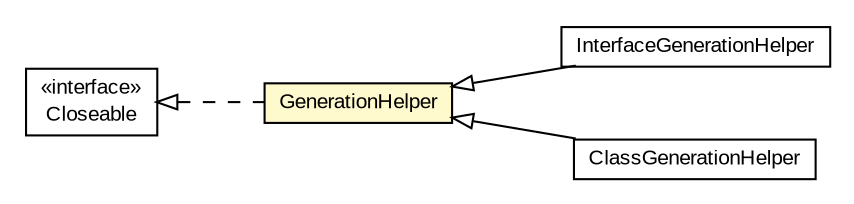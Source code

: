 #!/usr/local/bin/dot
#
# Class diagram 
# Generated by UMLGraph version R5_6-24-gf6e263 (http://www.umlgraph.org/)
#

digraph G {
	edge [fontname="arial",fontsize=10,labelfontname="arial",labelfontsize=10];
	node [fontname="arial",fontsize=10,shape=plaintext];
	nodesep=0.25;
	ranksep=0.5;
	rankdir=LR;
	// com.gwtplatform.dispatch.annotation.helper.InterfaceGenerationHelper
	c268897 [label=<<table title="com.gwtplatform.dispatch.annotation.helper.InterfaceGenerationHelper" border="0" cellborder="1" cellspacing="0" cellpadding="2" port="p" href="./InterfaceGenerationHelper.html">
		<tr><td><table border="0" cellspacing="0" cellpadding="1">
<tr><td align="center" balign="center"> InterfaceGenerationHelper </td></tr>
		</table></td></tr>
		</table>>, URL="./InterfaceGenerationHelper.html", fontname="arial", fontcolor="black", fontsize=10.0];
	// com.gwtplatform.dispatch.annotation.helper.GenerationHelper
	c268898 [label=<<table title="com.gwtplatform.dispatch.annotation.helper.GenerationHelper" border="0" cellborder="1" cellspacing="0" cellpadding="2" port="p" bgcolor="lemonChiffon" href="./GenerationHelper.html">
		<tr><td><table border="0" cellspacing="0" cellpadding="1">
<tr><td align="center" balign="center"> GenerationHelper </td></tr>
		</table></td></tr>
		</table>>, URL="./GenerationHelper.html", fontname="arial", fontcolor="black", fontsize=10.0];
	// com.gwtplatform.dispatch.annotation.helper.ClassGenerationHelper
	c268899 [label=<<table title="com.gwtplatform.dispatch.annotation.helper.ClassGenerationHelper" border="0" cellborder="1" cellspacing="0" cellpadding="2" port="p" href="./ClassGenerationHelper.html">
		<tr><td><table border="0" cellspacing="0" cellpadding="1">
<tr><td align="center" balign="center"> ClassGenerationHelper </td></tr>
		</table></td></tr>
		</table>>, URL="./ClassGenerationHelper.html", fontname="arial", fontcolor="black", fontsize=10.0];
	//com.gwtplatform.dispatch.annotation.helper.InterfaceGenerationHelper extends com.gwtplatform.dispatch.annotation.helper.GenerationHelper
	c268898:p -> c268897:p [dir=back,arrowtail=empty];
	//com.gwtplatform.dispatch.annotation.helper.GenerationHelper implements java.io.Closeable
	c269166:p -> c268898:p [dir=back,arrowtail=empty,style=dashed];
	//com.gwtplatform.dispatch.annotation.helper.ClassGenerationHelper extends com.gwtplatform.dispatch.annotation.helper.GenerationHelper
	c268898:p -> c268899:p [dir=back,arrowtail=empty];
	// java.io.Closeable
	c269166 [label=<<table title="java.io.Closeable" border="0" cellborder="1" cellspacing="0" cellpadding="2" port="p" href="http://download.oracle.com/javase/6/docs/api/java/io/Closeable.html">
		<tr><td><table border="0" cellspacing="0" cellpadding="1">
<tr><td align="center" balign="center"> &#171;interface&#187; </td></tr>
<tr><td align="center" balign="center"> Closeable </td></tr>
		</table></td></tr>
		</table>>, URL="http://download.oracle.com/javase/6/docs/api/java/io/Closeable.html", fontname="arial", fontcolor="black", fontsize=10.0];
}

